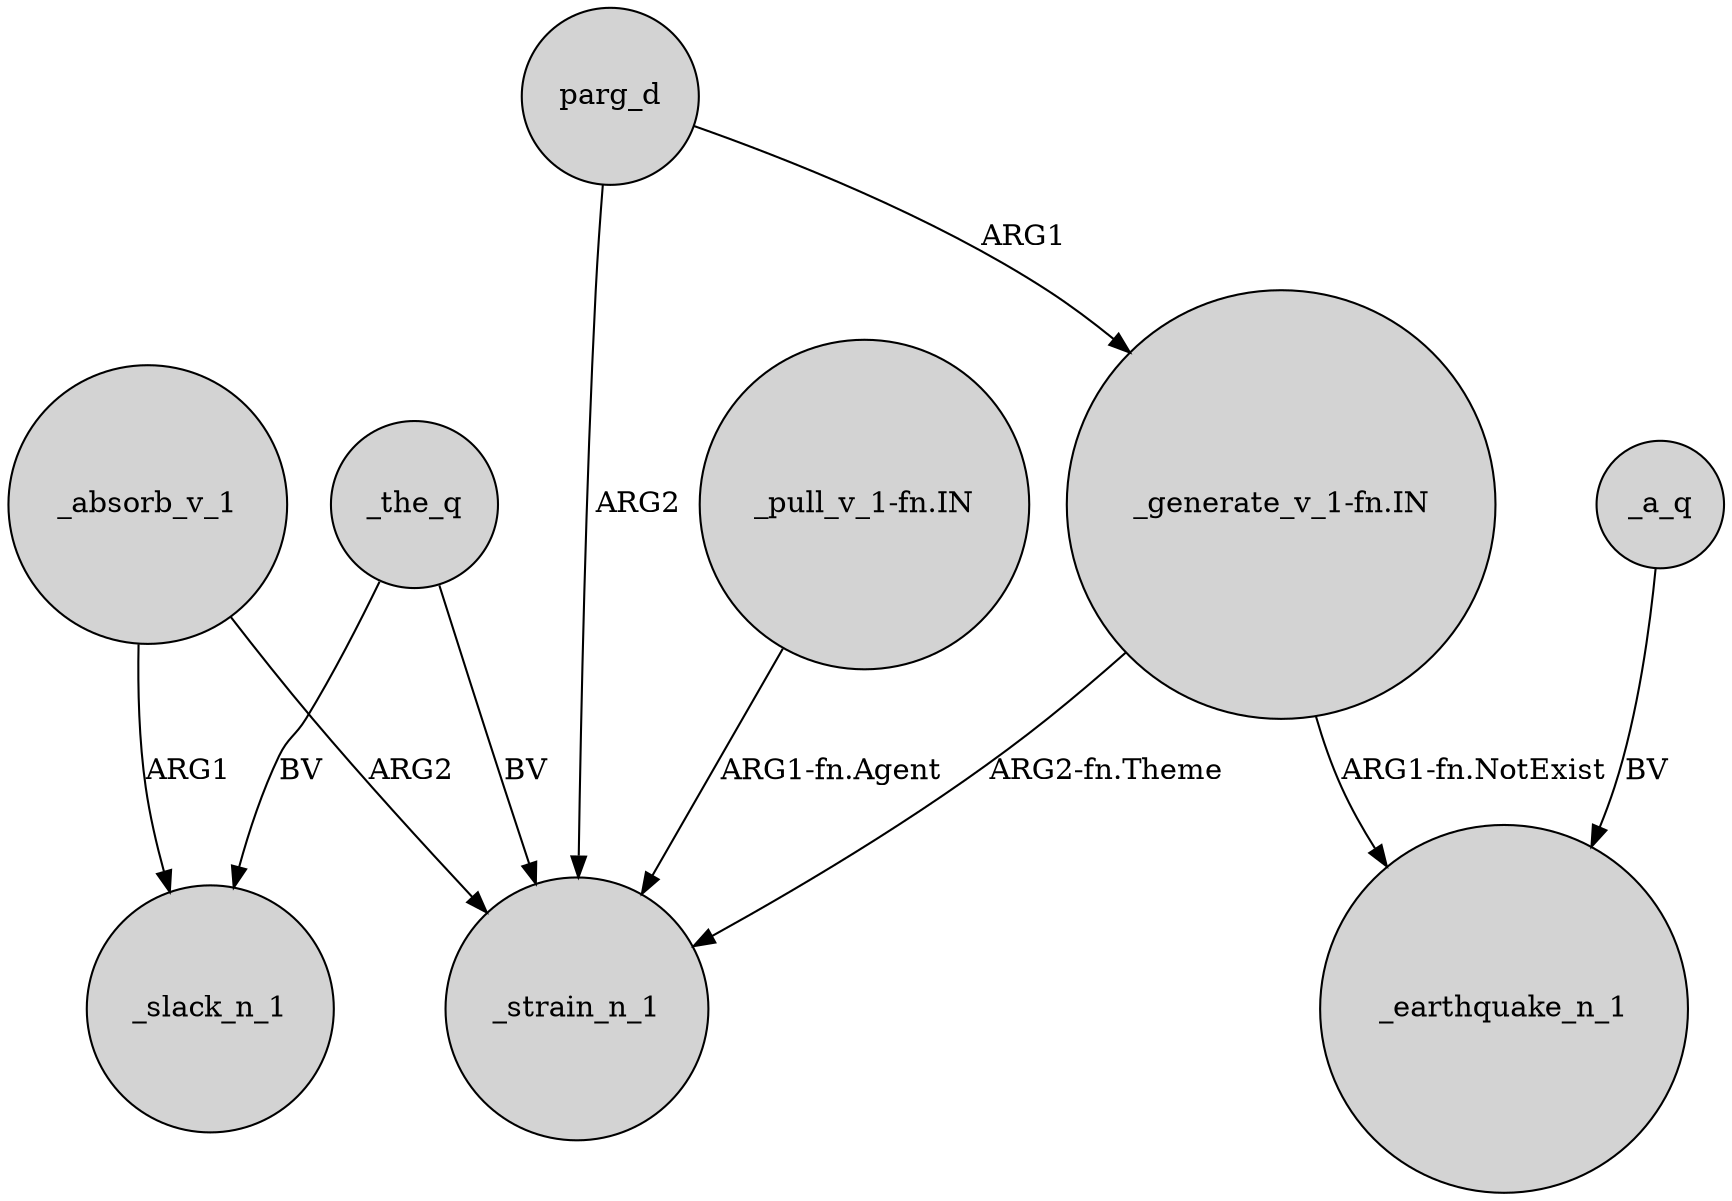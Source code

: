 digraph {
	node [shape=circle style=filled]
	parg_d -> _strain_n_1 [label=ARG2]
	_the_q -> _slack_n_1 [label=BV]
	_absorb_v_1 -> _slack_n_1 [label=ARG1]
	"_pull_v_1-fn.IN" -> _strain_n_1 [label="ARG1-fn.Agent"]
	_the_q -> _strain_n_1 [label=BV]
	"_generate_v_1-fn.IN" -> _earthquake_n_1 [label="ARG1-fn.NotExist"]
	_absorb_v_1 -> _strain_n_1 [label=ARG2]
	"_generate_v_1-fn.IN" -> _strain_n_1 [label="ARG2-fn.Theme"]
	parg_d -> "_generate_v_1-fn.IN" [label=ARG1]
	_a_q -> _earthquake_n_1 [label=BV]
}
